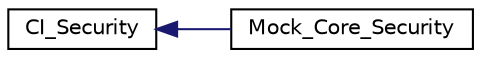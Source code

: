 digraph "Graphical Class Hierarchy"
{
 // LATEX_PDF_SIZE
  edge [fontname="Helvetica",fontsize="10",labelfontname="Helvetica",labelfontsize="10"];
  node [fontname="Helvetica",fontsize="10",shape=record];
  rankdir="LR";
  Node0 [label="CI_Security",height=0.2,width=0.4,color="black", fillcolor="white", style="filled",URL="$class_c_i___security.html",tooltip=" "];
  Node0 -> Node1 [dir="back",color="midnightblue",fontsize="10",style="solid",fontname="Helvetica"];
  Node1 [label="Mock_Core_Security",height=0.2,width=0.4,color="black", fillcolor="white", style="filled",URL="$class_mock___core___security.html",tooltip=" "];
}
